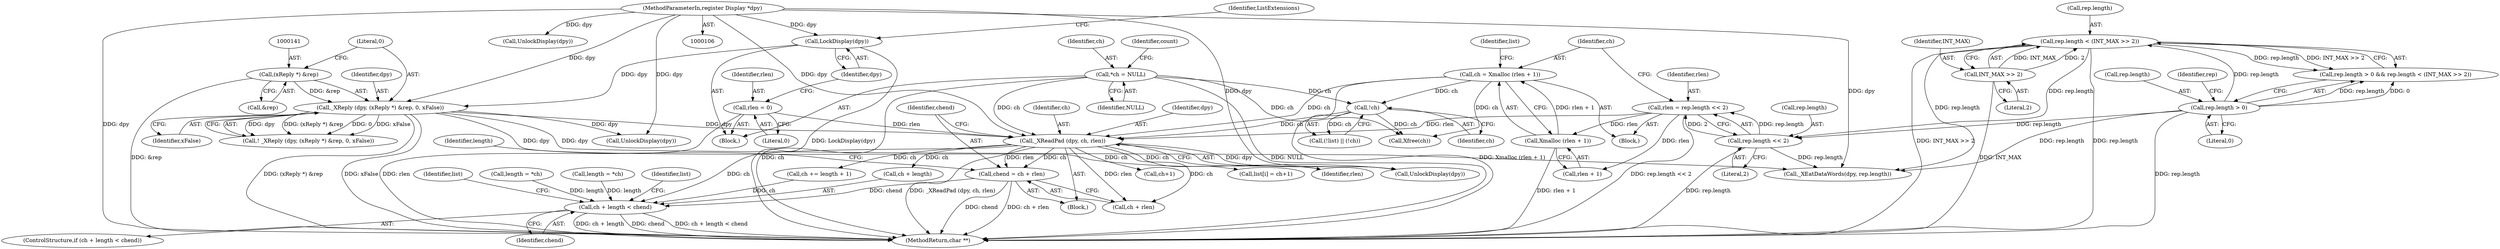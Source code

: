 digraph "0_libx11_dbf72805fd9d7b1846fe9a11b46f3994bfc27fea_0@pointer" {
"1000223" [label="(Call,chend = ch + rlen)"];
"1000219" [label="(Call,_XReadPad (dpy, ch, rlen))"];
"1000138" [label="(Call,_XReply (dpy, (xReply *) &rep, 0, xFalse))"];
"1000131" [label="(Call,LockDisplay(dpy))"];
"1000107" [label="(MethodParameterIn,register Display *dpy)"];
"1000140" [label="(Call,(xReply *) &rep)"];
"1000116" [label="(Call,*ch = NULL)"];
"1000200" [label="(Call,!ch)"];
"1000190" [label="(Call,ch = Xmalloc (rlen + 1))"];
"1000192" [label="(Call,Xmalloc (rlen + 1))"];
"1000183" [label="(Call,rlen = rep.length << 2)"];
"1000185" [label="(Call,rep.length << 2)"];
"1000175" [label="(Call,rep.length < (INT_MAX >> 2))"];
"1000170" [label="(Call,rep.length > 0)"];
"1000179" [label="(Call,INT_MAX >> 2)"];
"1000128" [label="(Call,rlen = 0)"];
"1000245" [label="(Call,ch + length < chend)"];
"1000246" [label="(Call,ch + length)"];
"1000175" [label="(Call,rep.length < (INT_MAX >> 2))"];
"1000244" [label="(ControlStructure,if (ch + length < chend))"];
"1000249" [label="(Identifier,chend)"];
"1000228" [label="(Call,length = *ch)"];
"1000180" [label="(Identifier,INT_MAX)"];
"1000142" [label="(Call,&rep)"];
"1000138" [label="(Call,_XReply (dpy, (xReply *) &rep, 0, xFalse))"];
"1000283" [label="(Call,UnlockDisplay(dpy))"];
"1000117" [label="(Identifier,ch)"];
"1000140" [label="(Call,(xReply *) &rep)"];
"1000200" [label="(Call,!ch)"];
"1000183" [label="(Call,rlen = rep.length << 2)"];
"1000205" [label="(Call,Xfree(ch))"];
"1000118" [label="(Identifier,NULL)"];
"1000186" [label="(Call,rep.length)"];
"1000251" [label="(Call,list[i] = ch+1)"];
"1000170" [label="(Call,rep.length > 0)"];
"1000253" [label="(Identifier,list)"];
"1000129" [label="(Identifier,rlen)"];
"1000176" [label="(Call,rep.length)"];
"1000177" [label="(Identifier,rep)"];
"1000258" [label="(Call,ch += length + 1)"];
"1000223" [label="(Call,chend = ch + rlen)"];
"1000192" [label="(Call,Xmalloc (rlen + 1))"];
"1000219" [label="(Call,_XReadPad (dpy, ch, rlen))"];
"1000147" [label="(Call,UnlockDisplay(dpy))"];
"1000169" [label="(Call,rep.length > 0 && rep.length < (INT_MAX >> 2))"];
"1000174" [label="(Literal,0)"];
"1000185" [label="(Call,rep.length << 2)"];
"1000222" [label="(Identifier,rlen)"];
"1000131" [label="(Call,LockDisplay(dpy))"];
"1000229" [label="(Identifier,length)"];
"1000107" [label="(MethodParameterIn,register Display *dpy)"];
"1000221" [label="(Identifier,ch)"];
"1000134" [label="(Identifier,ListExtensions)"];
"1000197" [label="(Call,(!list) || (!ch))"];
"1000145" [label="(Identifier,xFalse)"];
"1000220" [label="(Identifier,dpy)"];
"1000184" [label="(Identifier,rlen)"];
"1000122" [label="(Identifier,count)"];
"1000193" [label="(Call,rlen + 1)"];
"1000128" [label="(Call,rlen = 0)"];
"1000189" [label="(Literal,2)"];
"1000276" [label="(Identifier,list)"];
"1000207" [label="(Call,_XEatDataWords(dpy, rep.length))"];
"1000199" [label="(Identifier,list)"];
"1000225" [label="(Call,ch + rlen)"];
"1000201" [label="(Identifier,ch)"];
"1000132" [label="(Identifier,dpy)"];
"1000158" [label="(Block,)"];
"1000116" [label="(Call,*ch = NULL)"];
"1000139" [label="(Identifier,dpy)"];
"1000212" [label="(Call,UnlockDisplay(dpy))"];
"1000263" [label="(Call,length = *ch)"];
"1000137" [label="(Call,! _XReply (dpy, (xReply *) &rep, 0, xFalse))"];
"1000191" [label="(Identifier,ch)"];
"1000224" [label="(Identifier,chend)"];
"1000288" [label="(MethodReturn,char **)"];
"1000179" [label="(Call,INT_MAX >> 2)"];
"1000255" [label="(Call,ch+1)"];
"1000171" [label="(Call,rep.length)"];
"1000130" [label="(Literal,0)"];
"1000245" [label="(Call,ch + length < chend)"];
"1000181" [label="(Literal,2)"];
"1000182" [label="(Block,)"];
"1000109" [label="(Block,)"];
"1000190" [label="(Call,ch = Xmalloc (rlen + 1))"];
"1000144" [label="(Literal,0)"];
"1000223" -> "1000158"  [label="AST: "];
"1000223" -> "1000225"  [label="CFG: "];
"1000224" -> "1000223"  [label="AST: "];
"1000225" -> "1000223"  [label="AST: "];
"1000229" -> "1000223"  [label="CFG: "];
"1000223" -> "1000288"  [label="DDG: ch + rlen"];
"1000223" -> "1000288"  [label="DDG: chend"];
"1000219" -> "1000223"  [label="DDG: ch"];
"1000219" -> "1000223"  [label="DDG: rlen"];
"1000223" -> "1000245"  [label="DDG: chend"];
"1000219" -> "1000158"  [label="AST: "];
"1000219" -> "1000222"  [label="CFG: "];
"1000220" -> "1000219"  [label="AST: "];
"1000221" -> "1000219"  [label="AST: "];
"1000222" -> "1000219"  [label="AST: "];
"1000224" -> "1000219"  [label="CFG: "];
"1000219" -> "1000288"  [label="DDG: _XReadPad (dpy, ch, rlen)"];
"1000138" -> "1000219"  [label="DDG: dpy"];
"1000107" -> "1000219"  [label="DDG: dpy"];
"1000116" -> "1000219"  [label="DDG: ch"];
"1000200" -> "1000219"  [label="DDG: ch"];
"1000190" -> "1000219"  [label="DDG: ch"];
"1000128" -> "1000219"  [label="DDG: rlen"];
"1000183" -> "1000219"  [label="DDG: rlen"];
"1000219" -> "1000225"  [label="DDG: ch"];
"1000219" -> "1000225"  [label="DDG: rlen"];
"1000219" -> "1000245"  [label="DDG: ch"];
"1000219" -> "1000246"  [label="DDG: ch"];
"1000219" -> "1000251"  [label="DDG: ch"];
"1000219" -> "1000255"  [label="DDG: ch"];
"1000219" -> "1000258"  [label="DDG: ch"];
"1000219" -> "1000283"  [label="DDG: dpy"];
"1000138" -> "1000137"  [label="AST: "];
"1000138" -> "1000145"  [label="CFG: "];
"1000139" -> "1000138"  [label="AST: "];
"1000140" -> "1000138"  [label="AST: "];
"1000144" -> "1000138"  [label="AST: "];
"1000145" -> "1000138"  [label="AST: "];
"1000137" -> "1000138"  [label="CFG: "];
"1000138" -> "1000288"  [label="DDG: (xReply *) &rep"];
"1000138" -> "1000288"  [label="DDG: xFalse"];
"1000138" -> "1000137"  [label="DDG: dpy"];
"1000138" -> "1000137"  [label="DDG: (xReply *) &rep"];
"1000138" -> "1000137"  [label="DDG: 0"];
"1000138" -> "1000137"  [label="DDG: xFalse"];
"1000131" -> "1000138"  [label="DDG: dpy"];
"1000107" -> "1000138"  [label="DDG: dpy"];
"1000140" -> "1000138"  [label="DDG: &rep"];
"1000138" -> "1000147"  [label="DDG: dpy"];
"1000138" -> "1000207"  [label="DDG: dpy"];
"1000138" -> "1000283"  [label="DDG: dpy"];
"1000131" -> "1000109"  [label="AST: "];
"1000131" -> "1000132"  [label="CFG: "];
"1000132" -> "1000131"  [label="AST: "];
"1000134" -> "1000131"  [label="CFG: "];
"1000131" -> "1000288"  [label="DDG: LockDisplay(dpy)"];
"1000107" -> "1000131"  [label="DDG: dpy"];
"1000107" -> "1000106"  [label="AST: "];
"1000107" -> "1000288"  [label="DDG: dpy"];
"1000107" -> "1000147"  [label="DDG: dpy"];
"1000107" -> "1000207"  [label="DDG: dpy"];
"1000107" -> "1000212"  [label="DDG: dpy"];
"1000107" -> "1000283"  [label="DDG: dpy"];
"1000140" -> "1000142"  [label="CFG: "];
"1000141" -> "1000140"  [label="AST: "];
"1000142" -> "1000140"  [label="AST: "];
"1000144" -> "1000140"  [label="CFG: "];
"1000140" -> "1000288"  [label="DDG: &rep"];
"1000116" -> "1000109"  [label="AST: "];
"1000116" -> "1000118"  [label="CFG: "];
"1000117" -> "1000116"  [label="AST: "];
"1000118" -> "1000116"  [label="AST: "];
"1000122" -> "1000116"  [label="CFG: "];
"1000116" -> "1000288"  [label="DDG: ch"];
"1000116" -> "1000288"  [label="DDG: NULL"];
"1000116" -> "1000200"  [label="DDG: ch"];
"1000116" -> "1000205"  [label="DDG: ch"];
"1000200" -> "1000197"  [label="AST: "];
"1000200" -> "1000201"  [label="CFG: "];
"1000201" -> "1000200"  [label="AST: "];
"1000197" -> "1000200"  [label="CFG: "];
"1000200" -> "1000197"  [label="DDG: ch"];
"1000190" -> "1000200"  [label="DDG: ch"];
"1000200" -> "1000205"  [label="DDG: ch"];
"1000190" -> "1000182"  [label="AST: "];
"1000190" -> "1000192"  [label="CFG: "];
"1000191" -> "1000190"  [label="AST: "];
"1000192" -> "1000190"  [label="AST: "];
"1000199" -> "1000190"  [label="CFG: "];
"1000190" -> "1000288"  [label="DDG: Xmalloc (rlen + 1)"];
"1000192" -> "1000190"  [label="DDG: rlen + 1"];
"1000190" -> "1000205"  [label="DDG: ch"];
"1000192" -> "1000193"  [label="CFG: "];
"1000193" -> "1000192"  [label="AST: "];
"1000192" -> "1000288"  [label="DDG: rlen + 1"];
"1000183" -> "1000192"  [label="DDG: rlen"];
"1000183" -> "1000182"  [label="AST: "];
"1000183" -> "1000185"  [label="CFG: "];
"1000184" -> "1000183"  [label="AST: "];
"1000185" -> "1000183"  [label="AST: "];
"1000191" -> "1000183"  [label="CFG: "];
"1000183" -> "1000288"  [label="DDG: rep.length << 2"];
"1000185" -> "1000183"  [label="DDG: rep.length"];
"1000185" -> "1000183"  [label="DDG: 2"];
"1000183" -> "1000193"  [label="DDG: rlen"];
"1000185" -> "1000189"  [label="CFG: "];
"1000186" -> "1000185"  [label="AST: "];
"1000189" -> "1000185"  [label="AST: "];
"1000185" -> "1000288"  [label="DDG: rep.length"];
"1000175" -> "1000185"  [label="DDG: rep.length"];
"1000170" -> "1000185"  [label="DDG: rep.length"];
"1000185" -> "1000207"  [label="DDG: rep.length"];
"1000175" -> "1000169"  [label="AST: "];
"1000175" -> "1000179"  [label="CFG: "];
"1000176" -> "1000175"  [label="AST: "];
"1000179" -> "1000175"  [label="AST: "];
"1000169" -> "1000175"  [label="CFG: "];
"1000175" -> "1000288"  [label="DDG: INT_MAX >> 2"];
"1000175" -> "1000288"  [label="DDG: rep.length"];
"1000175" -> "1000169"  [label="DDG: rep.length"];
"1000175" -> "1000169"  [label="DDG: INT_MAX >> 2"];
"1000170" -> "1000175"  [label="DDG: rep.length"];
"1000179" -> "1000175"  [label="DDG: INT_MAX"];
"1000179" -> "1000175"  [label="DDG: 2"];
"1000175" -> "1000207"  [label="DDG: rep.length"];
"1000170" -> "1000169"  [label="AST: "];
"1000170" -> "1000174"  [label="CFG: "];
"1000171" -> "1000170"  [label="AST: "];
"1000174" -> "1000170"  [label="AST: "];
"1000177" -> "1000170"  [label="CFG: "];
"1000169" -> "1000170"  [label="CFG: "];
"1000170" -> "1000288"  [label="DDG: rep.length"];
"1000170" -> "1000169"  [label="DDG: rep.length"];
"1000170" -> "1000169"  [label="DDG: 0"];
"1000170" -> "1000207"  [label="DDG: rep.length"];
"1000179" -> "1000181"  [label="CFG: "];
"1000180" -> "1000179"  [label="AST: "];
"1000181" -> "1000179"  [label="AST: "];
"1000179" -> "1000288"  [label="DDG: INT_MAX"];
"1000128" -> "1000109"  [label="AST: "];
"1000128" -> "1000130"  [label="CFG: "];
"1000129" -> "1000128"  [label="AST: "];
"1000130" -> "1000128"  [label="AST: "];
"1000132" -> "1000128"  [label="CFG: "];
"1000128" -> "1000288"  [label="DDG: rlen"];
"1000245" -> "1000244"  [label="AST: "];
"1000245" -> "1000249"  [label="CFG: "];
"1000246" -> "1000245"  [label="AST: "];
"1000249" -> "1000245"  [label="AST: "];
"1000253" -> "1000245"  [label="CFG: "];
"1000276" -> "1000245"  [label="CFG: "];
"1000245" -> "1000288"  [label="DDG: ch + length < chend"];
"1000245" -> "1000288"  [label="DDG: ch + length"];
"1000245" -> "1000288"  [label="DDG: chend"];
"1000258" -> "1000245"  [label="DDG: ch"];
"1000228" -> "1000245"  [label="DDG: length"];
"1000263" -> "1000245"  [label="DDG: length"];
}
